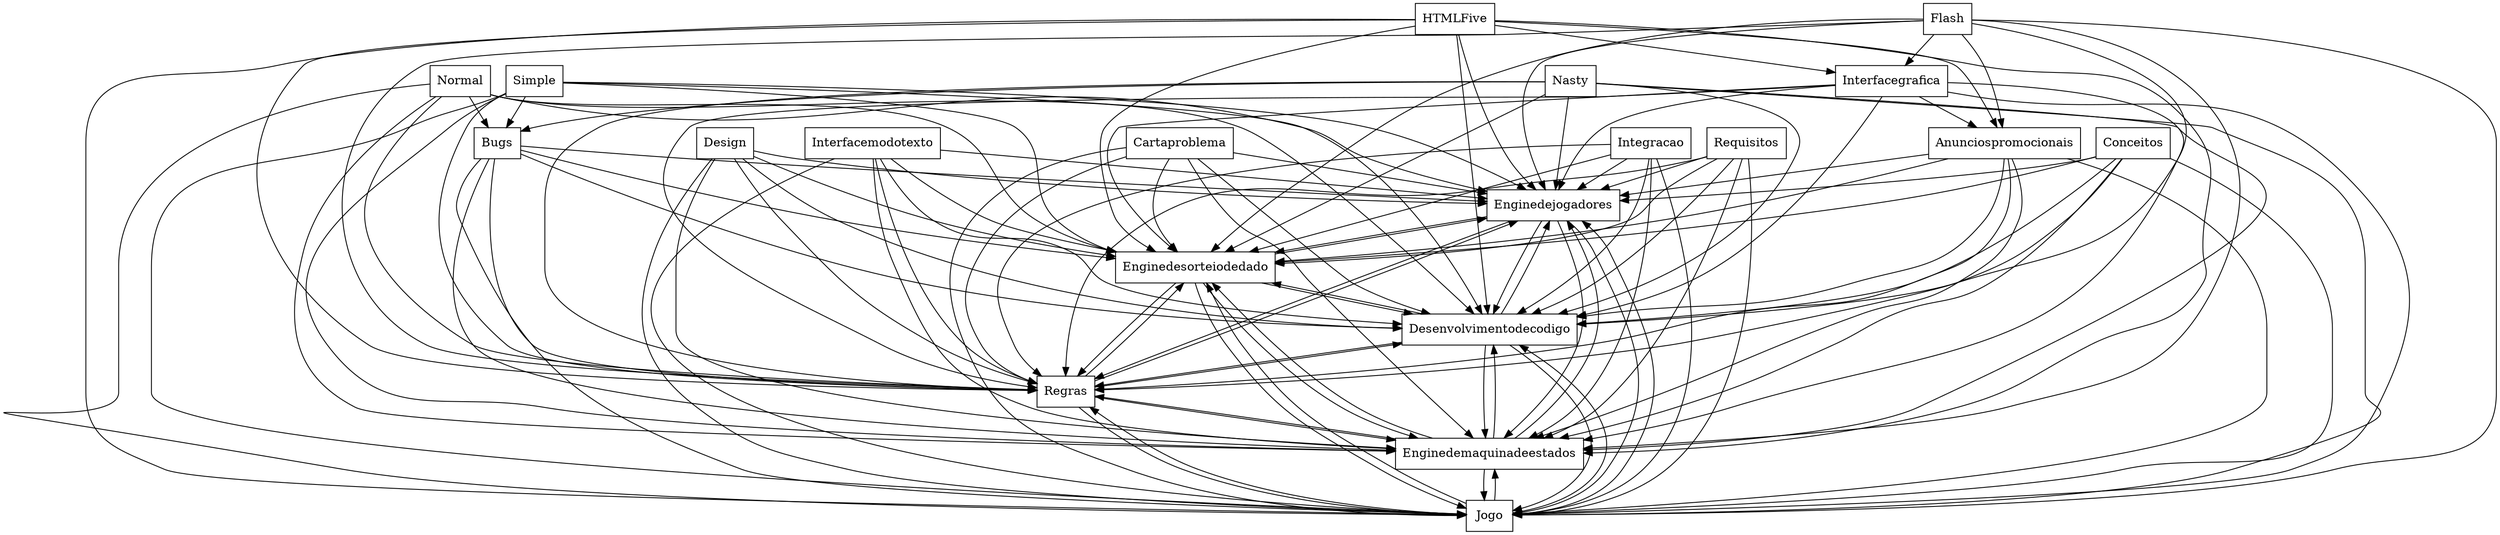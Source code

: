 digraph{
graph [rankdir=TB];
node [shape=box];
edge [arrowhead=normal];
0[label="Interfacegrafica",]
1[label="HTMLFive",]
2[label="Conceitos",]
3[label="Enginedejogadores",]
4[label="Enginedesorteiodedado",]
5[label="Interfacemodotexto",]
6[label="Integracao",]
7[label="Requisitos",]
8[label="Jogo",]
9[label="Design",]
10[label="Cartaproblema",]
11[label="Enginedemaquinadeestados",]
12[label="Simple",]
13[label="Flash",]
14[label="Normal",]
15[label="Anunciospromocionais",]
16[label="Regras",]
17[label="Nasty",]
18[label="Desenvolvimentodecodigo",]
19[label="Bugs",]
0->3[label="",]
0->4[label="",]
0->8[label="",]
0->11[label="",]
0->15[label="",]
0->16[label="",]
0->18[label="",]
1->0[label="",]
1->3[label="",]
1->4[label="",]
1->8[label="",]
1->11[label="",]
1->15[label="",]
1->16[label="",]
1->18[label="",]
2->3[label="",]
2->4[label="",]
2->8[label="",]
2->11[label="",]
2->16[label="",]
2->18[label="",]
3->4[label="",]
3->8[label="",]
3->11[label="",]
3->16[label="",]
3->18[label="",]
4->3[label="",]
4->8[label="",]
4->11[label="",]
4->16[label="",]
4->18[label="",]
5->3[label="",]
5->4[label="",]
5->8[label="",]
5->11[label="",]
5->16[label="",]
5->18[label="",]
6->3[label="",]
6->4[label="",]
6->8[label="",]
6->11[label="",]
6->16[label="",]
6->18[label="",]
7->3[label="",]
7->4[label="",]
7->8[label="",]
7->11[label="",]
7->16[label="",]
7->18[label="",]
8->3[label="",]
8->4[label="",]
8->11[label="",]
8->16[label="",]
8->18[label="",]
9->3[label="",]
9->4[label="",]
9->8[label="",]
9->11[label="",]
9->16[label="",]
9->18[label="",]
10->3[label="",]
10->4[label="",]
10->8[label="",]
10->11[label="",]
10->16[label="",]
10->18[label="",]
11->3[label="",]
11->4[label="",]
11->8[label="",]
11->16[label="",]
11->18[label="",]
12->3[label="",]
12->4[label="",]
12->8[label="",]
12->11[label="",]
12->16[label="",]
12->18[label="",]
12->19[label="",]
13->0[label="",]
13->3[label="",]
13->4[label="",]
13->8[label="",]
13->11[label="",]
13->15[label="",]
13->16[label="",]
13->18[label="",]
14->3[label="",]
14->4[label="",]
14->8[label="",]
14->11[label="",]
14->16[label="",]
14->18[label="",]
14->19[label="",]
15->3[label="",]
15->4[label="",]
15->8[label="",]
15->11[label="",]
15->16[label="",]
15->18[label="",]
16->3[label="",]
16->4[label="",]
16->8[label="",]
16->11[label="",]
16->18[label="",]
17->3[label="",]
17->4[label="",]
17->8[label="",]
17->11[label="",]
17->16[label="",]
17->18[label="",]
17->19[label="",]
18->3[label="",]
18->4[label="",]
18->8[label="",]
18->11[label="",]
18->16[label="",]
19->3[label="",]
19->4[label="",]
19->8[label="",]
19->11[label="",]
19->16[label="",]
19->18[label="",]
}
